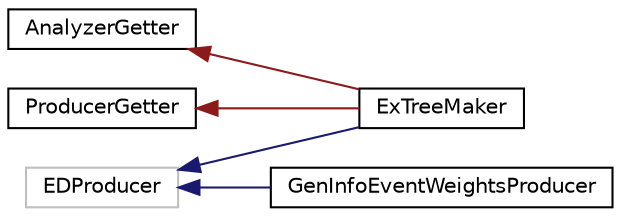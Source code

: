 digraph "Graphical Class Hierarchy"
{
 // LATEX_PDF_SIZE
  edge [fontname="Helvetica",fontsize="10",labelfontname="Helvetica",labelfontsize="10"];
  node [fontname="Helvetica",fontsize="10",shape=record];
  rankdir="LR";
  Node194 [label="AnalyzerGetter",height=0.2,width=0.4,color="black", fillcolor="white", style="filled",URL="$classAnalyzerGetter.html",tooltip=" "];
  Node194 -> Node1 [dir="back",color="firebrick4",fontsize="10",style="solid",fontname="Helvetica"];
  Node1 [label="ExTreeMaker",height=0.2,width=0.4,color="black", fillcolor="white", style="filled",URL="$classExTreeMaker.html",tooltip=" "];
  Node156 [label="EDProducer",height=0.2,width=0.4,color="grey75", fillcolor="white", style="filled",tooltip=" "];
  Node156 -> Node1 [dir="back",color="midnightblue",fontsize="10",style="solid",fontname="Helvetica"];
  Node156 -> Node157 [dir="back",color="midnightblue",fontsize="10",style="solid",fontname="Helvetica"];
  Node157 [label="GenInfoEventWeightsProducer",height=0.2,width=0.4,color="black", fillcolor="white", style="filled",URL="$classGenInfoEventWeightsProducer.html",tooltip=" "];
  Node0 [label="ProducerGetter",height=0.2,width=0.4,color="black", fillcolor="white", style="filled",URL="$classProducerGetter.html",tooltip=" "];
  Node0 -> Node1 [dir="back",color="firebrick4",fontsize="10",style="solid",fontname="Helvetica"];
}
